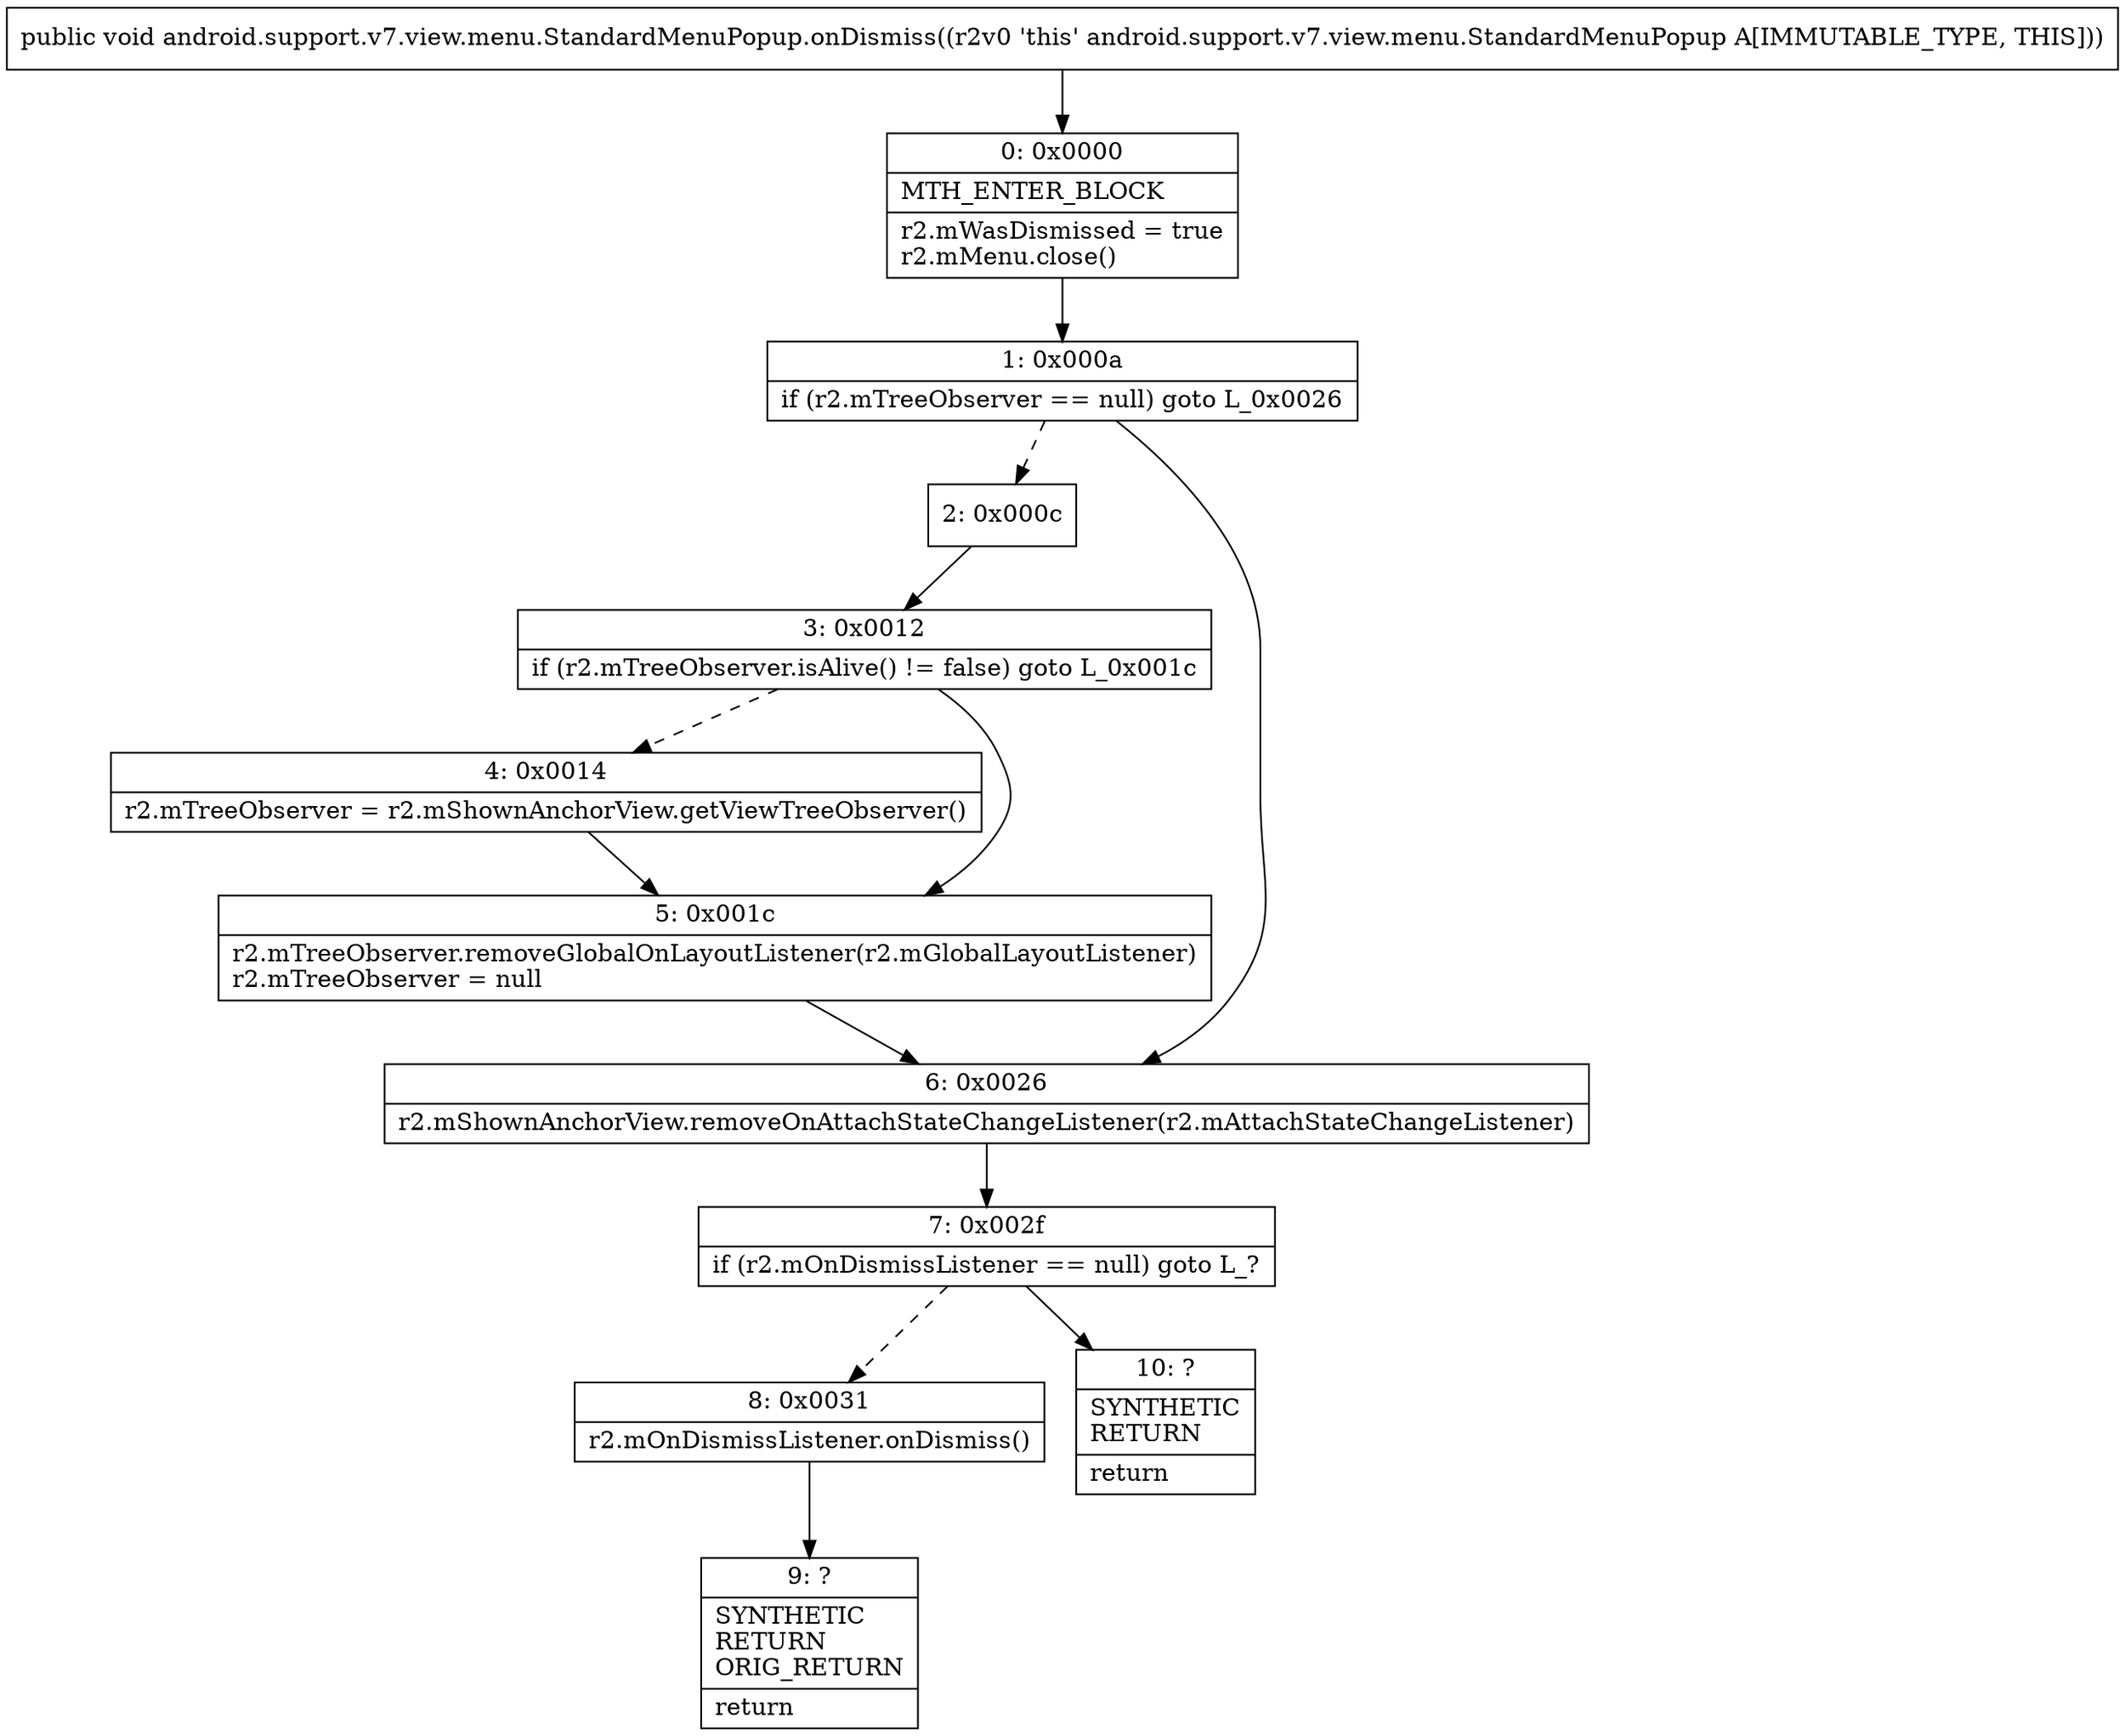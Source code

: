 digraph "CFG forandroid.support.v7.view.menu.StandardMenuPopup.onDismiss()V" {
Node_0 [shape=record,label="{0\:\ 0x0000|MTH_ENTER_BLOCK\l|r2.mWasDismissed = true\lr2.mMenu.close()\l}"];
Node_1 [shape=record,label="{1\:\ 0x000a|if (r2.mTreeObserver == null) goto L_0x0026\l}"];
Node_2 [shape=record,label="{2\:\ 0x000c}"];
Node_3 [shape=record,label="{3\:\ 0x0012|if (r2.mTreeObserver.isAlive() != false) goto L_0x001c\l}"];
Node_4 [shape=record,label="{4\:\ 0x0014|r2.mTreeObserver = r2.mShownAnchorView.getViewTreeObserver()\l}"];
Node_5 [shape=record,label="{5\:\ 0x001c|r2.mTreeObserver.removeGlobalOnLayoutListener(r2.mGlobalLayoutListener)\lr2.mTreeObserver = null\l}"];
Node_6 [shape=record,label="{6\:\ 0x0026|r2.mShownAnchorView.removeOnAttachStateChangeListener(r2.mAttachStateChangeListener)\l}"];
Node_7 [shape=record,label="{7\:\ 0x002f|if (r2.mOnDismissListener == null) goto L_?\l}"];
Node_8 [shape=record,label="{8\:\ 0x0031|r2.mOnDismissListener.onDismiss()\l}"];
Node_9 [shape=record,label="{9\:\ ?|SYNTHETIC\lRETURN\lORIG_RETURN\l|return\l}"];
Node_10 [shape=record,label="{10\:\ ?|SYNTHETIC\lRETURN\l|return\l}"];
MethodNode[shape=record,label="{public void android.support.v7.view.menu.StandardMenuPopup.onDismiss((r2v0 'this' android.support.v7.view.menu.StandardMenuPopup A[IMMUTABLE_TYPE, THIS])) }"];
MethodNode -> Node_0;
Node_0 -> Node_1;
Node_1 -> Node_2[style=dashed];
Node_1 -> Node_6;
Node_2 -> Node_3;
Node_3 -> Node_4[style=dashed];
Node_3 -> Node_5;
Node_4 -> Node_5;
Node_5 -> Node_6;
Node_6 -> Node_7;
Node_7 -> Node_8[style=dashed];
Node_7 -> Node_10;
Node_8 -> Node_9;
}

